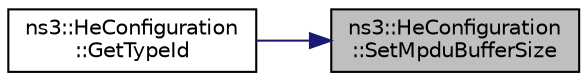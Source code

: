 digraph "ns3::HeConfiguration::SetMpduBufferSize"
{
 // LATEX_PDF_SIZE
  edge [fontname="Helvetica",fontsize="10",labelfontname="Helvetica",labelfontsize="10"];
  node [fontname="Helvetica",fontsize="10",shape=record];
  rankdir="RL";
  Node1 [label="ns3::HeConfiguration\l::SetMpduBufferSize",height=0.2,width=0.4,color="black", fillcolor="grey75", style="filled", fontcolor="black",tooltip=" "];
  Node1 -> Node2 [dir="back",color="midnightblue",fontsize="10",style="solid",fontname="Helvetica"];
  Node2 [label="ns3::HeConfiguration\l::GetTypeId",height=0.2,width=0.4,color="black", fillcolor="white", style="filled",URL="$classns3_1_1_he_configuration.html#a1a13452c4549d2d6dcc5a89590f28826",tooltip="Get the type ID."];
}
